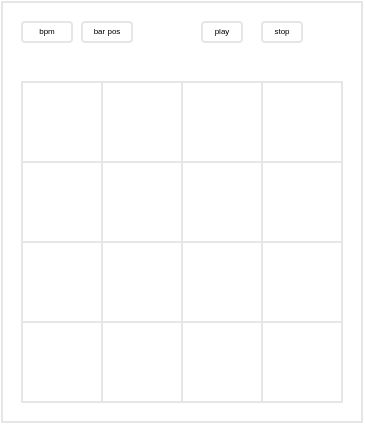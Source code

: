 <mxfile version="12.4.7" type="github">
  <diagram id="mTQ2Df78LujFauoMUcEv" name="Page-1">
    <mxGraphModel dx="477" dy="238" grid="1" gridSize="10" guides="1" tooltips="1" connect="1" arrows="1" fold="1" page="1" pageScale="1" pageWidth="551" pageHeight="866" math="0" shadow="0">
      <root>
        <mxCell id="0"/>
        <mxCell id="1" parent="0"/>
        <mxCell id="FD32wq9fuHW4F5sbXGTn-1" value="" style="rounded=0;whiteSpace=wrap;html=1;strokeWidth=1;strokeColor=#E6E6E6;" vertex="1" parent="1">
          <mxGeometry x="40" y="80" width="180" height="210" as="geometry"/>
        </mxCell>
        <mxCell id="FD32wq9fuHW4F5sbXGTn-2" value="play" style="rounded=1;whiteSpace=wrap;html=1;strokeColor=#E6E6E6;strokeWidth=1;fontSize=4;" vertex="1" parent="1">
          <mxGeometry x="140" y="90" width="20" height="10" as="geometry"/>
        </mxCell>
        <mxCell id="FD32wq9fuHW4F5sbXGTn-3" value="bpm" style="rounded=1;whiteSpace=wrap;html=1;strokeColor=#E6E6E6;strokeWidth=1;fontSize=4;" vertex="1" parent="1">
          <mxGeometry x="50" y="90" width="25" height="10" as="geometry"/>
        </mxCell>
        <mxCell id="FD32wq9fuHW4F5sbXGTn-4" value="bar pos" style="rounded=1;whiteSpace=wrap;html=1;strokeColor=#E6E6E6;strokeWidth=1;fontSize=4;" vertex="1" parent="1">
          <mxGeometry x="80" y="90" width="25" height="10" as="geometry"/>
        </mxCell>
        <mxCell id="FD32wq9fuHW4F5sbXGTn-5" value="stop" style="rounded=1;whiteSpace=wrap;html=1;strokeColor=#E6E6E6;strokeWidth=1;fontSize=4;" vertex="1" parent="1">
          <mxGeometry x="170" y="90" width="20" height="10" as="geometry"/>
        </mxCell>
        <mxCell id="FD32wq9fuHW4F5sbXGTn-6" value="" style="rounded=0;whiteSpace=wrap;html=1;strokeWidth=1;strokeColor=#E6E6E6;" vertex="1" parent="1">
          <mxGeometry x="50" y="120" width="40" height="40" as="geometry"/>
        </mxCell>
        <mxCell id="FD32wq9fuHW4F5sbXGTn-7" value="" style="rounded=0;whiteSpace=wrap;html=1;strokeWidth=1;strokeColor=#E6E6E6;" vertex="1" parent="1">
          <mxGeometry x="90" y="120" width="40" height="40" as="geometry"/>
        </mxCell>
        <mxCell id="FD32wq9fuHW4F5sbXGTn-8" value="" style="rounded=0;whiteSpace=wrap;html=1;strokeWidth=1;strokeColor=#E6E6E6;" vertex="1" parent="1">
          <mxGeometry x="130" y="120" width="40" height="40" as="geometry"/>
        </mxCell>
        <mxCell id="FD32wq9fuHW4F5sbXGTn-9" value="" style="rounded=0;whiteSpace=wrap;html=1;strokeWidth=1;strokeColor=#E6E6E6;" vertex="1" parent="1">
          <mxGeometry x="170" y="120" width="40" height="40" as="geometry"/>
        </mxCell>
        <mxCell id="FD32wq9fuHW4F5sbXGTn-10" value="" style="rounded=0;whiteSpace=wrap;html=1;strokeWidth=1;strokeColor=#E6E6E6;" vertex="1" parent="1">
          <mxGeometry x="50" y="160" width="40" height="40" as="geometry"/>
        </mxCell>
        <mxCell id="FD32wq9fuHW4F5sbXGTn-11" value="" style="rounded=0;whiteSpace=wrap;html=1;strokeWidth=1;strokeColor=#E6E6E6;" vertex="1" parent="1">
          <mxGeometry x="90" y="160" width="40" height="40" as="geometry"/>
        </mxCell>
        <mxCell id="FD32wq9fuHW4F5sbXGTn-12" value="" style="rounded=0;whiteSpace=wrap;html=1;strokeWidth=1;strokeColor=#E6E6E6;" vertex="1" parent="1">
          <mxGeometry x="130" y="160" width="40" height="40" as="geometry"/>
        </mxCell>
        <mxCell id="FD32wq9fuHW4F5sbXGTn-13" value="" style="rounded=0;whiteSpace=wrap;html=1;strokeWidth=1;strokeColor=#E6E6E6;" vertex="1" parent="1">
          <mxGeometry x="170" y="160" width="40" height="40" as="geometry"/>
        </mxCell>
        <mxCell id="FD32wq9fuHW4F5sbXGTn-14" value="" style="rounded=0;whiteSpace=wrap;html=1;strokeWidth=1;strokeColor=#E6E6E6;" vertex="1" parent="1">
          <mxGeometry x="50" y="200" width="40" height="40" as="geometry"/>
        </mxCell>
        <mxCell id="FD32wq9fuHW4F5sbXGTn-15" value="" style="rounded=0;whiteSpace=wrap;html=1;strokeWidth=1;strokeColor=#E6E6E6;" vertex="1" parent="1">
          <mxGeometry x="90" y="200" width="40" height="40" as="geometry"/>
        </mxCell>
        <mxCell id="FD32wq9fuHW4F5sbXGTn-16" value="" style="rounded=0;whiteSpace=wrap;html=1;strokeWidth=1;strokeColor=#E6E6E6;" vertex="1" parent="1">
          <mxGeometry x="130" y="200" width="40" height="40" as="geometry"/>
        </mxCell>
        <mxCell id="FD32wq9fuHW4F5sbXGTn-17" value="" style="rounded=0;whiteSpace=wrap;html=1;strokeWidth=1;strokeColor=#E6E6E6;" vertex="1" parent="1">
          <mxGeometry x="170" y="200" width="40" height="40" as="geometry"/>
        </mxCell>
        <mxCell id="FD32wq9fuHW4F5sbXGTn-18" value="" style="rounded=0;whiteSpace=wrap;html=1;strokeWidth=1;strokeColor=#E6E6E6;" vertex="1" parent="1">
          <mxGeometry x="50" y="240" width="40" height="40" as="geometry"/>
        </mxCell>
        <mxCell id="FD32wq9fuHW4F5sbXGTn-19" value="" style="rounded=0;whiteSpace=wrap;html=1;strokeWidth=1;strokeColor=#E6E6E6;" vertex="1" parent="1">
          <mxGeometry x="90" y="240" width="40" height="40" as="geometry"/>
        </mxCell>
        <mxCell id="FD32wq9fuHW4F5sbXGTn-20" value="" style="rounded=0;whiteSpace=wrap;html=1;strokeWidth=1;strokeColor=#E6E6E6;" vertex="1" parent="1">
          <mxGeometry x="130" y="240" width="40" height="40" as="geometry"/>
        </mxCell>
        <mxCell id="FD32wq9fuHW4F5sbXGTn-21" value="" style="rounded=0;whiteSpace=wrap;html=1;strokeWidth=1;strokeColor=#E6E6E6;" vertex="1" parent="1">
          <mxGeometry x="170" y="240" width="40" height="40" as="geometry"/>
        </mxCell>
      </root>
    </mxGraphModel>
  </diagram>
</mxfile>
